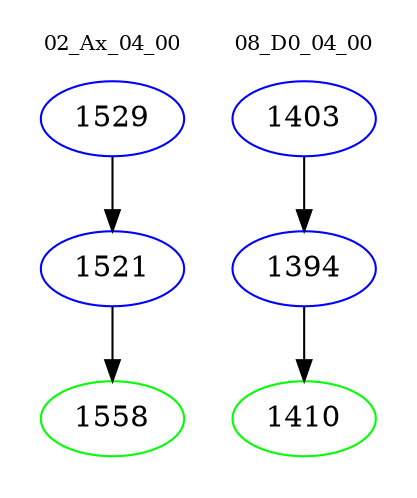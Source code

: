 digraph{
subgraph cluster_0 {
color = white
label = "02_Ax_04_00";
fontsize=10;
T0_1529 [label="1529", color="blue"]
T0_1529 -> T0_1521 [color="black"]
T0_1521 [label="1521", color="blue"]
T0_1521 -> T0_1558 [color="black"]
T0_1558 [label="1558", color="green"]
}
subgraph cluster_1 {
color = white
label = "08_D0_04_00";
fontsize=10;
T1_1403 [label="1403", color="blue"]
T1_1403 -> T1_1394 [color="black"]
T1_1394 [label="1394", color="blue"]
T1_1394 -> T1_1410 [color="black"]
T1_1410 [label="1410", color="green"]
}
}
